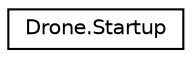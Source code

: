 digraph "Graphical Class Hierarchy"
{
  edge [fontname="Helvetica",fontsize="10",labelfontname="Helvetica",labelfontsize="10"];
  node [fontname="Helvetica",fontsize="10",shape=record];
  rankdir="LR";
  Node1 [label="Drone.Startup",height=0.2,width=0.4,color="black", fillcolor="white", style="filled",URL="$d4/dd3/class_drone_1_1_startup.html",tooltip="Class to start program, initialization etc "];
}
